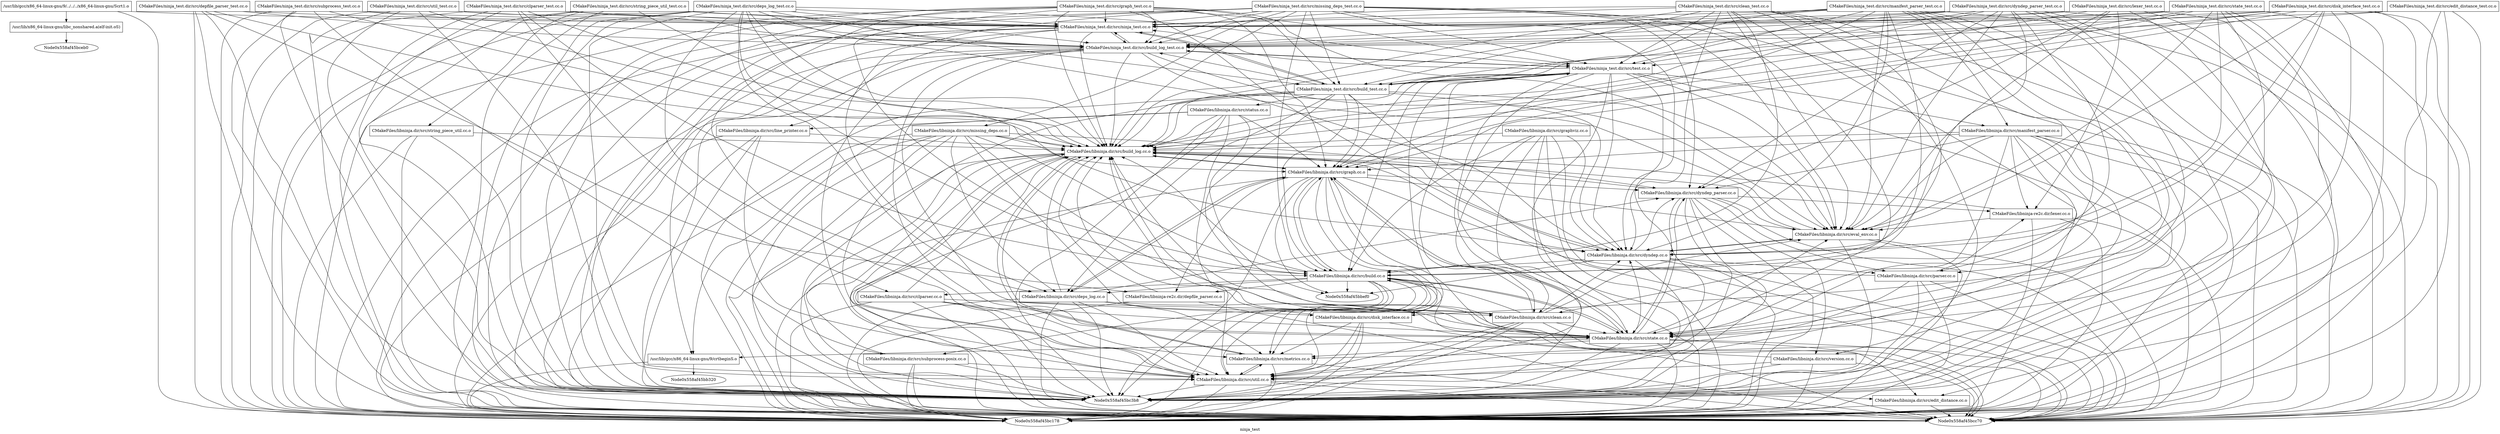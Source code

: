 digraph "ninja_test" {
	label="ninja_test";

	Node0x558af45bad80 [shape=record,label="{/usr/lib/gcc/x86_64-linux-gnu/9/../../../x86_64-linux-gnu/Scrt1.o}"];
	Node0x558af45bad80 -> Node0x558af45bc0e8;
	Node0x558af45bad80 -> Node0x558af45bc1c0;
	Node0x558af45bad80 -> Node0x558af45bc178;
	Node0x558af45bc520 [shape=record,label="{/usr/lib/gcc/x86_64-linux-gnu/9/crtbeginS.o}"];
	Node0x558af45bc520 -> Node0x558af45bb320;
	Node0x558af45bc520 -> Node0x558af45bc178;
	Node0x558af45bbea8 [shape=record,label="{CMakeFiles/libninja.dir/src/build_log.cc.o}"];
	Node0x558af45bbea8 -> Node0x558af45bcbe0;
	Node0x558af45bbea8 -> Node0x558af45bb248;
	Node0x558af45bbea8 -> Node0x558af45bc958;
	Node0x558af45bbea8 -> Node0x558af45bcc70;
	Node0x558af45bbea8 -> Node0x558af45bc3b8;
	Node0x558af45bbea8 -> Node0x558af45bc178;
	Node0x558af45bc400 [shape=record,label="{CMakeFiles/libninja.dir/src/build.cc.o}"];
	Node0x558af45bc400 -> Node0x558af45bbea8;
	Node0x558af45bc400 -> Node0x558af45bac18;
	Node0x558af45bc400 -> Node0x558af45bbef0;
	Node0x558af45bc400 -> Node0x558af45bc568;
	Node0x558af45bc400 -> Node0x558af45bba28;
	Node0x558af45bc400 -> Node0x558af45bcbe0;
	Node0x558af45bc400 -> Node0x558af45bb248;
	Node0x558af45bc400 -> Node0x558af45bc6d0;
	Node0x558af45bc400 -> Node0x558af45bc958;
	Node0x558af45bc400 -> Node0x558af45badc8;
	Node0x558af45bc400 -> Node0x558af45bb8c0;
	Node0x558af45bc400 -> Node0x558af45bcc70;
	Node0x558af45bc400 -> Node0x558af45bc3b8;
	Node0x558af45bc400 -> Node0x558af45bc178;
	Node0x558af45bc9e8 [shape=record,label="{CMakeFiles/libninja.dir/src/clean.cc.o}"];
	Node0x558af45bc9e8 -> Node0x558af45bbea8;
	Node0x558af45bc9e8 -> Node0x558af45bc400;
	Node0x558af45bc9e8 -> Node0x558af45bb3b0;
	Node0x558af45bc9e8 -> Node0x558af45bb440;
	Node0x558af45bc9e8 -> Node0x558af45bcbe0;
	Node0x558af45bc9e8 -> Node0x558af45bc6d0;
	Node0x558af45bc9e8 -> Node0x558af45bc958;
	Node0x558af45bc9e8 -> Node0x558af45bcc70;
	Node0x558af45bc9e8 -> Node0x558af45bc3b8;
	Node0x558af45bc9e8 -> Node0x558af45bc178;
	Node0x558af45bac18 [shape=record,label="{CMakeFiles/libninja.dir/src/clparser.cc.o}"];
	Node0x558af45bac18 -> Node0x558af45bbea8;
	Node0x558af45bac18 -> Node0x558af45bc9e8;
	Node0x558af45bac18 -> Node0x558af45bb248;
	Node0x558af45bac18 -> Node0x558af45bc958;
	Node0x558af45bac18 -> Node0x558af45bcc70;
	Node0x558af45bac18 -> Node0x558af45bc3b8;
	Node0x558af45bac18 -> Node0x558af45bc178;
	Node0x558af45bb3b0 [shape=record,label="{CMakeFiles/libninja.dir/src/dyndep.cc.o}"];
	Node0x558af45bb3b0 -> Node0x558af45bbea8;
	Node0x558af45bb3b0 -> Node0x558af45bc400;
	Node0x558af45bb3b0 -> Node0x558af45bba70;
	Node0x558af45bb3b0 -> Node0x558af45bbef0;
	Node0x558af45bb3b0 -> Node0x558af45bb440;
	Node0x558af45bb3b0 -> Node0x558af45bcd90;
	Node0x558af45bb3b0 -> Node0x558af45bcc70;
	Node0x558af45bb3b0 -> Node0x558af45bc3b8;
	Node0x558af45bb3b0 -> Node0x558af45bc178;
	Node0x558af45bba70 [shape=record,label="{CMakeFiles/libninja.dir/src/dyndep_parser.cc.o}"];
	Node0x558af45bba70 -> Node0x558af45bbea8;
	Node0x558af45bba70 -> Node0x558af45bb440;
	Node0x558af45bba70 -> Node0x558af45bcd90;
	Node0x558af45bba70 -> Node0x558af45bc6d0;
	Node0x558af45bba70 -> Node0x558af45bc958;
	Node0x558af45bba70 -> Node0x558af45bcc28;
	Node0x558af45bba70 -> Node0x558af45bbb48;
	Node0x558af45bba70 -> Node0x558af45bcc70;
	Node0x558af45bba70 -> Node0x558af45bc3b8;
	Node0x558af45bba70 -> Node0x558af45bc178;
	Node0x558af45bc568 [shape=record,label="{CMakeFiles/libninja.dir/src/deps_log.cc.o}"];
	Node0x558af45bc568 -> Node0x558af45bbea8;
	Node0x558af45bc568 -> Node0x558af45bba70;
	Node0x558af45bc568 -> Node0x558af45bcbe0;
	Node0x558af45bc568 -> Node0x558af45bb248;
	Node0x558af45bc568 -> Node0x558af45bc6d0;
	Node0x558af45bc568 -> Node0x558af45bc958;
	Node0x558af45bc568 -> Node0x558af45bcc70;
	Node0x558af45bc568 -> Node0x558af45bc3b8;
	Node0x558af45bc568 -> Node0x558af45bc178;
	Node0x558af45bba28 [shape=record,label="{CMakeFiles/libninja.dir/src/disk_interface.cc.o}"];
	Node0x558af45bba28 -> Node0x558af45bbea8;
	Node0x558af45bba28 -> Node0x558af45bb248;
	Node0x558af45bba28 -> Node0x558af45bc958;
	Node0x558af45bba28 -> Node0x558af45bcc70;
	Node0x558af45bba28 -> Node0x558af45bc3b8;
	Node0x558af45bba28 -> Node0x558af45bc178;
	Node0x558af45bb680 [shape=record,label="{CMakeFiles/libninja.dir/src/edit_distance.cc.o}"];
	Node0x558af45bb680 -> Node0x558af45bcc70;
	Node0x558af45bb680 -> Node0x558af45bc178;
	Node0x558af45bb440 [shape=record,label="{CMakeFiles/libninja.dir/src/eval_env.cc.o}"];
	Node0x558af45bb440 -> Node0x558af45bbea8;
	Node0x558af45bb440 -> Node0x558af45bb3b0;
	Node0x558af45bb440 -> Node0x558af45bcc70;
	Node0x558af45bb440 -> Node0x558af45bc3b8;
	Node0x558af45bb440 -> Node0x558af45bc178;
	Node0x558af45bcbe0 [shape=record,label="{CMakeFiles/libninja.dir/src/graph.cc.o}"];
	Node0x558af45bcbe0 -> Node0x558af45bbea8;
	Node0x558af45bcbe0 -> Node0x558af45bc400;
	Node0x558af45bcbe0 -> Node0x558af45bb3b0;
	Node0x558af45bcbe0 -> Node0x558af45bba70;
	Node0x558af45bcbe0 -> Node0x558af45bbef0;
	Node0x558af45bcbe0 -> Node0x558af45bc568;
	Node0x558af45bcbe0 -> Node0x558af45bb440;
	Node0x558af45bcbe0 -> Node0x558af45bb248;
	Node0x558af45bcbe0 -> Node0x558af45bc6d0;
	Node0x558af45bcbe0 -> Node0x558af45bc958;
	Node0x558af45bcbe0 -> Node0x558af45bb8c0;
	Node0x558af45bcbe0 -> Node0x558af45bcc70;
	Node0x558af45bcbe0 -> Node0x558af45bc3b8;
	Node0x558af45bcbe0 -> Node0x558af45bc178;
	Node0x558af45bc9a0 [shape=record,label="{CMakeFiles/libninja.dir/src/graphviz.cc.o}"];
	Node0x558af45bc9a0 -> Node0x558af45bbea8;
	Node0x558af45bc9a0 -> Node0x558af45bc400;
	Node0x558af45bc9a0 -> Node0x558af45bc9e8;
	Node0x558af45bc9a0 -> Node0x558af45bb3b0;
	Node0x558af45bc9a0 -> Node0x558af45bc958;
	Node0x558af45bc9a0 -> Node0x558af45bcc70;
	Node0x558af45bc9a0 -> Node0x558af45bc3b8;
	Node0x558af45bc9a0 -> Node0x558af45bc178;
	Node0x558af45bbfc8 [shape=record,label="{CMakeFiles/libninja.dir/src/line_printer.cc.o}"];
	Node0x558af45bbfc8 -> Node0x558af45bbea8;
	Node0x558af45bbfc8 -> Node0x558af45bc958;
	Node0x558af45bbfc8 -> Node0x558af45bcc70;
	Node0x558af45bbfc8 -> Node0x558af45bc3b8;
	Node0x558af45bbfc8 -> Node0x558af45bc178;
	Node0x558af45bbcf8 [shape=record,label="{CMakeFiles/libninja.dir/src/manifest_parser.cc.o}"];
	Node0x558af45bbcf8 -> Node0x558af45bbea8;
	Node0x558af45bbcf8 -> Node0x558af45bba70;
	Node0x558af45bbcf8 -> Node0x558af45bb440;
	Node0x558af45bbcf8 -> Node0x558af45bcbe0;
	Node0x558af45bbcf8 -> Node0x558af45bcd90;
	Node0x558af45bbcf8 -> Node0x558af45bc6d0;
	Node0x558af45bbcf8 -> Node0x558af45bc958;
	Node0x558af45bbcf8 -> Node0x558af45bcc28;
	Node0x558af45bbcf8 -> Node0x558af45bbb48;
	Node0x558af45bbcf8 -> Node0x558af45bcc70;
	Node0x558af45bbcf8 -> Node0x558af45bc3b8;
	Node0x558af45bbcf8 -> Node0x558af45bc178;
	Node0x558af45bb248 [shape=record,label="{CMakeFiles/libninja.dir/src/metrics.cc.o}"];
	Node0x558af45bb248 -> Node0x558af45bbea8;
	Node0x558af45bb248 -> Node0x558af45bc958;
	Node0x558af45bb248 -> Node0x558af45bcc70;
	Node0x558af45bb248 -> Node0x558af45bc178;
	Node0x558af45bb050 [shape=record,label="{CMakeFiles/libninja.dir/src/missing_deps.cc.o}"];
	Node0x558af45bb050 -> Node0x558af45bc520;
	Node0x558af45bb050 -> Node0x558af45bbea8;
	Node0x558af45bb050 -> Node0x558af45bc400;
	Node0x558af45bb050 -> Node0x558af45bc9e8;
	Node0x558af45bb050 -> Node0x558af45bba70;
	Node0x558af45bb050 -> Node0x558af45bc568;
	Node0x558af45bb050 -> Node0x558af45bcbe0;
	Node0x558af45bb050 -> Node0x558af45bc6d0;
	Node0x558af45bb050 -> Node0x558af45bc958;
	Node0x558af45bb050 -> Node0x558af45bcc70;
	Node0x558af45bb050 -> Node0x558af45bc3b8;
	Node0x558af45bb050 -> Node0x558af45bc178;
	Node0x558af45bcd90 [shape=record,label="{CMakeFiles/libninja.dir/src/parser.cc.o}"];
	Node0x558af45bcd90 -> Node0x558af45bbea8;
	Node0x558af45bcd90 -> Node0x558af45bb248;
	Node0x558af45bcd90 -> Node0x558af45bbb48;
	Node0x558af45bcd90 -> Node0x558af45bcc70;
	Node0x558af45bcd90 -> Node0x558af45bc3b8;
	Node0x558af45bcd90 -> Node0x558af45bc178;
	Node0x558af45bc6d0 [shape=record,label="{CMakeFiles/libninja.dir/src/state.cc.o}"];
	Node0x558af45bc6d0 -> Node0x558af45bc520;
	Node0x558af45bc6d0 -> Node0x558af45bbea8;
	Node0x558af45bc6d0 -> Node0x558af45bc400;
	Node0x558af45bc6d0 -> Node0x558af45bb3b0;
	Node0x558af45bc6d0 -> Node0x558af45bba70;
	Node0x558af45bc6d0 -> Node0x558af45bb680;
	Node0x558af45bc6d0 -> Node0x558af45bb440;
	Node0x558af45bc6d0 -> Node0x558af45bcbe0;
	Node0x558af45bc6d0 -> Node0x558af45bb248;
	Node0x558af45bc6d0 -> Node0x558af45bcc70;
	Node0x558af45bc6d0 -> Node0x558af45bc3b8;
	Node0x558af45bc6d0 -> Node0x558af45bc178;
	Node0x558af45bbab8 [shape=record,label="{CMakeFiles/libninja.dir/src/status.cc.o}"];
	Node0x558af45bbab8 -> Node0x558af45bbea8;
	Node0x558af45bbab8 -> Node0x558af45bbef0;
	Node0x558af45bbab8 -> Node0x558af45bcbe0;
	Node0x558af45bbab8 -> Node0x558af45bbfc8;
	Node0x558af45bbab8 -> Node0x558af45bc958;
	Node0x558af45bbab8 -> Node0x558af45bcc70;
	Node0x558af45bbab8 -> Node0x558af45bc3b8;
	Node0x558af45bbab8 -> Node0x558af45bc178;
	Node0x558af45bbf80 [shape=record,label="{CMakeFiles/libninja.dir/src/string_piece_util.cc.o}"];
	Node0x558af45bbf80 -> Node0x558af45bbea8;
	Node0x558af45bbf80 -> Node0x558af45bcc70;
	Node0x558af45bbf80 -> Node0x558af45bc3b8;
	Node0x558af45bbf80 -> Node0x558af45bc178;
	Node0x558af45bc958 [shape=record,label="{CMakeFiles/libninja.dir/src/util.cc.o}"];
	Node0x558af45bc958 -> Node0x558af45bbea8;
	Node0x558af45bc958 -> Node0x558af45bb680;
	Node0x558af45bc958 -> Node0x558af45bb248;
	Node0x558af45bc958 -> Node0x558af45bcc70;
	Node0x558af45bc958 -> Node0x558af45bc3b8;
	Node0x558af45bc958 -> Node0x558af45bc178;
	Node0x558af45bcc28 [shape=record,label="{CMakeFiles/libninja.dir/src/version.cc.o}"];
	Node0x558af45bcc28 -> Node0x558af45bbea8;
	Node0x558af45bcc28 -> Node0x558af45bc958;
	Node0x558af45bcc28 -> Node0x558af45bcc70;
	Node0x558af45bcc28 -> Node0x558af45bc3b8;
	Node0x558af45bcc28 -> Node0x558af45bc178;
	Node0x558af45badc8 [shape=record,label="{CMakeFiles/libninja.dir/src/subprocess-posix.cc.o}"];
	Node0x558af45badc8 -> Node0x558af45bbea8;
	Node0x558af45badc8 -> Node0x558af45bc958;
	Node0x558af45badc8 -> Node0x558af45bcc70;
	Node0x558af45badc8 -> Node0x558af45bc3b8;
	Node0x558af45badc8 -> Node0x558af45bc178;
	Node0x558af45bb8c0 [shape=record,label="{CMakeFiles/libninja-re2c.dir/depfile_parser.cc.o}"];
	Node0x558af45bb8c0 -> Node0x558af45bbea8;
	Node0x558af45bb8c0 -> Node0x558af45bcc70;
	Node0x558af45bb8c0 -> Node0x558af45bc178;
	Node0x558af45bbb48 [shape=record,label="{CMakeFiles/libninja-re2c.dir/lexer.cc.o}"];
	Node0x558af45bbb48 -> Node0x558af45bbea8;
	Node0x558af45bbb48 -> Node0x558af45bb440;
	Node0x558af45bbb48 -> Node0x558af45bcc70;
	Node0x558af45bbb48 -> Node0x558af45bc3b8;
	Node0x558af45bbb48 -> Node0x558af45bc178;
	Node0x558af45bc4d8 [shape=record,label="{CMakeFiles/ninja_test.dir/src/build_log_test.cc.o}"];
	Node0x558af45bc4d8 -> Node0x558af45bbea8;
	Node0x558af45bc4d8 -> Node0x558af45bb3b0;
	Node0x558af45bc4d8 -> Node0x558af45bba28;
	Node0x558af45bc4d8 -> Node0x558af45bb440;
	Node0x558af45bc4d8 -> Node0x558af45bc6d0;
	Node0x558af45bc4d8 -> Node0x558af45bc958;
	Node0x558af45bc4d8 -> Node0x558af45bc0e8;
	Node0x558af45bc4d8 -> Node0x558af45bca78;
	Node0x558af45bc4d8 -> Node0x558af45bcc70;
	Node0x558af45bc4d8 -> Node0x558af45bc3b8;
	Node0x558af45bc4d8 -> Node0x558af45bc178;
	Node0x558af45bc8c8 [shape=record,label="{CMakeFiles/ninja_test.dir/src/build_test.cc.o}"];
	Node0x558af45bc8c8 -> Node0x558af45bbea8;
	Node0x558af45bc8c8 -> Node0x558af45bc400;
	Node0x558af45bc8c8 -> Node0x558af45bb3b0;
	Node0x558af45bc8c8 -> Node0x558af45bc568;
	Node0x558af45bc8c8 -> Node0x558af45bb440;
	Node0x558af45bc8c8 -> Node0x558af45bcbe0;
	Node0x558af45bc8c8 -> Node0x558af45bc6d0;
	Node0x558af45bc8c8 -> Node0x558af45bbab8;
	Node0x558af45bc8c8 -> Node0x558af45bc4d8;
	Node0x558af45bc8c8 -> Node0x558af45bc0e8;
	Node0x558af45bc8c8 -> Node0x558af45bca78;
	Node0x558af45bc8c8 -> Node0x558af45bcc70;
	Node0x558af45bc8c8 -> Node0x558af45bc3b8;
	Node0x558af45bc8c8 -> Node0x558af45bc178;
	Node0x558af45baf78 [shape=record,label="{CMakeFiles/ninja_test.dir/src/clean_test.cc.o}"];
	Node0x558af45baf78 -> Node0x558af45bbea8;
	Node0x558af45baf78 -> Node0x558af45bc400;
	Node0x558af45baf78 -> Node0x558af45bc9e8;
	Node0x558af45baf78 -> Node0x558af45bb3b0;
	Node0x558af45baf78 -> Node0x558af45bb440;
	Node0x558af45baf78 -> Node0x558af45bc6d0;
	Node0x558af45baf78 -> Node0x558af45bc4d8;
	Node0x558af45baf78 -> Node0x558af45bc8c8;
	Node0x558af45baf78 -> Node0x558af45bc0e8;
	Node0x558af45baf78 -> Node0x558af45bca78;
	Node0x558af45baf78 -> Node0x558af45bcc70;
	Node0x558af45baf78 -> Node0x558af45bc3b8;
	Node0x558af45baf78 -> Node0x558af45bc178;
	Node0x558af45bb290 [shape=record,label="{CMakeFiles/ninja_test.dir/src/clparser_test.cc.o}"];
	Node0x558af45bb290 -> Node0x558af45bbea8;
	Node0x558af45bb290 -> Node0x558af45bc400;
	Node0x558af45bb290 -> Node0x558af45bac18;
	Node0x558af45bb290 -> Node0x558af45bc4d8;
	Node0x558af45bb290 -> Node0x558af45bc0e8;
	Node0x558af45bb290 -> Node0x558af45bcc70;
	Node0x558af45bb290 -> Node0x558af45bc3b8;
	Node0x558af45bb290 -> Node0x558af45bc178;
	Node0x558af45baca8 [shape=record,label="{CMakeFiles/ninja_test.dir/src/depfile_parser_test.cc.o}"];
	Node0x558af45baca8 -> Node0x558af45bbea8;
	Node0x558af45baca8 -> Node0x558af45bb8c0;
	Node0x558af45baca8 -> Node0x558af45bc4d8;
	Node0x558af45baca8 -> Node0x558af45bc0e8;
	Node0x558af45baca8 -> Node0x558af45bcc70;
	Node0x558af45baca8 -> Node0x558af45bc3b8;
	Node0x558af45baca8 -> Node0x558af45bc178;
	Node0x558af45bb1b8 [shape=record,label="{CMakeFiles/ninja_test.dir/src/deps_log_test.cc.o}"];
	Node0x558af45bb1b8 -> Node0x558af45bbea8;
	Node0x558af45bb1b8 -> Node0x558af45bc400;
	Node0x558af45bb1b8 -> Node0x558af45bb3b0;
	Node0x558af45bb1b8 -> Node0x558af45bc568;
	Node0x558af45bb1b8 -> Node0x558af45bb440;
	Node0x558af45bb1b8 -> Node0x558af45bc6d0;
	Node0x558af45bb1b8 -> Node0x558af45bc958;
	Node0x558af45bb1b8 -> Node0x558af45bc4d8;
	Node0x558af45bb1b8 -> Node0x558af45bc8c8;
	Node0x558af45bb1b8 -> Node0x558af45bc0e8;
	Node0x558af45bb1b8 -> Node0x558af45bca78;
	Node0x558af45bb1b8 -> Node0x558af45bcc70;
	Node0x558af45bb1b8 -> Node0x558af45bc3b8;
	Node0x558af45bb1b8 -> Node0x558af45bc178;
	Node0x558af45bb7e8 [shape=record,label="{CMakeFiles/ninja_test.dir/src/disk_interface_test.cc.o}"];
	Node0x558af45bb7e8 -> Node0x558af45bbea8;
	Node0x558af45bb7e8 -> Node0x558af45bb3b0;
	Node0x558af45bb7e8 -> Node0x558af45bba28;
	Node0x558af45bb7e8 -> Node0x558af45bb440;
	Node0x558af45bb7e8 -> Node0x558af45bcbe0;
	Node0x558af45bb7e8 -> Node0x558af45bc6d0;
	Node0x558af45bb7e8 -> Node0x558af45bc4d8;
	Node0x558af45bb7e8 -> Node0x558af45bc0e8;
	Node0x558af45bb7e8 -> Node0x558af45bca78;
	Node0x558af45bb7e8 -> Node0x558af45bcc70;
	Node0x558af45bb7e8 -> Node0x558af45bc3b8;
	Node0x558af45bb7e8 -> Node0x558af45bc178;
	Node0x558af45bbe18 [shape=record,label="{CMakeFiles/ninja_test.dir/src/dyndep_parser_test.cc.o}"];
	Node0x558af45bbe18 -> Node0x558af45bbea8;
	Node0x558af45bbe18 -> Node0x558af45bc400;
	Node0x558af45bbe18 -> Node0x558af45bb3b0;
	Node0x558af45bbe18 -> Node0x558af45bba70;
	Node0x558af45bbe18 -> Node0x558af45bb440;
	Node0x558af45bbe18 -> Node0x558af45bc6d0;
	Node0x558af45bbe18 -> Node0x558af45bc4d8;
	Node0x558af45bbe18 -> Node0x558af45bc8c8;
	Node0x558af45bbe18 -> Node0x558af45bc0e8;
	Node0x558af45bbe18 -> Node0x558af45bca78;
	Node0x558af45bbe18 -> Node0x558af45bcc70;
	Node0x558af45bbe18 -> Node0x558af45bc3b8;
	Node0x558af45bbe18 -> Node0x558af45bc178;
	Node0x558af45bc5b0 [shape=record,label="{CMakeFiles/ninja_test.dir/src/edit_distance_test.cc.o}"];
	Node0x558af45bc5b0 -> Node0x558af45bb680;
	Node0x558af45bc5b0 -> Node0x558af45bc4d8;
	Node0x558af45bc5b0 -> Node0x558af45bc0e8;
	Node0x558af45bc5b0 -> Node0x558af45bcc70;
	Node0x558af45bc5b0 -> Node0x558af45bc178;
	Node0x558af45bccb8 [shape=record,label="{CMakeFiles/ninja_test.dir/src/graph_test.cc.o}"];
	Node0x558af45bccb8 -> Node0x558af45bbea8;
	Node0x558af45bccb8 -> Node0x558af45bc400;
	Node0x558af45bccb8 -> Node0x558af45bb3b0;
	Node0x558af45bccb8 -> Node0x558af45bb440;
	Node0x558af45bccb8 -> Node0x558af45bcbe0;
	Node0x558af45bccb8 -> Node0x558af45bc6d0;
	Node0x558af45bccb8 -> Node0x558af45bc4d8;
	Node0x558af45bccb8 -> Node0x558af45bc8c8;
	Node0x558af45bccb8 -> Node0x558af45bc0e8;
	Node0x558af45bccb8 -> Node0x558af45bca78;
	Node0x558af45bccb8 -> Node0x558af45bcc70;
	Node0x558af45bccb8 -> Node0x558af45bc3b8;
	Node0x558af45bccb8 -> Node0x558af45bc178;
	Node0x558af45bacf0 [shape=record,label="{CMakeFiles/ninja_test.dir/src/lexer_test.cc.o}"];
	Node0x558af45bacf0 -> Node0x558af45bbea8;
	Node0x558af45bacf0 -> Node0x558af45bba70;
	Node0x558af45bacf0 -> Node0x558af45bb440;
	Node0x558af45bacf0 -> Node0x558af45bbb48;
	Node0x558af45bacf0 -> Node0x558af45bc4d8;
	Node0x558af45bacf0 -> Node0x558af45bc0e8;
	Node0x558af45bacf0 -> Node0x558af45bcc70;
	Node0x558af45bacf0 -> Node0x558af45bc3b8;
	Node0x558af45bacf0 -> Node0x558af45bc178;
	Node0x558af45bb368 [shape=record,label="{CMakeFiles/ninja_test.dir/src/manifest_parser_test.cc.o}"];
	Node0x558af45bb368 -> Node0x558af45bbea8;
	Node0x558af45bb368 -> Node0x558af45bc400;
	Node0x558af45bb368 -> Node0x558af45bb3b0;
	Node0x558af45bb368 -> Node0x558af45bb440;
	Node0x558af45bb368 -> Node0x558af45bcbe0;
	Node0x558af45bb368 -> Node0x558af45bbcf8;
	Node0x558af45bb368 -> Node0x558af45bcd90;
	Node0x558af45bb368 -> Node0x558af45bc6d0;
	Node0x558af45bb368 -> Node0x558af45bc4d8;
	Node0x558af45bb368 -> Node0x558af45bc8c8;
	Node0x558af45bb368 -> Node0x558af45bc0e8;
	Node0x558af45bb368 -> Node0x558af45bca78;
	Node0x558af45bb368 -> Node0x558af45bcc70;
	Node0x558af45bb368 -> Node0x558af45bc3b8;
	Node0x558af45bb368 -> Node0x558af45bc178;
	Node0x558af45bb998 [shape=record,label="{CMakeFiles/ninja_test.dir/src/missing_deps_test.cc.o}"];
	Node0x558af45bb998 -> Node0x558af45bbea8;
	Node0x558af45bb998 -> Node0x558af45bc400;
	Node0x558af45bb998 -> Node0x558af45bb3b0;
	Node0x558af45bb998 -> Node0x558af45bba70;
	Node0x558af45bb998 -> Node0x558af45bc568;
	Node0x558af45bb998 -> Node0x558af45bb440;
	Node0x558af45bb998 -> Node0x558af45bb050;
	Node0x558af45bb998 -> Node0x558af45bc6d0;
	Node0x558af45bb998 -> Node0x558af45bc4d8;
	Node0x558af45bb998 -> Node0x558af45bc8c8;
	Node0x558af45bb998 -> Node0x558af45bc0e8;
	Node0x558af45bb998 -> Node0x558af45bca78;
	Node0x558af45bb998 -> Node0x558af45bcc70;
	Node0x558af45bb998 -> Node0x558af45bc3b8;
	Node0x558af45bb998 -> Node0x558af45bc178;
	Node0x558af45bc0e8 [shape=record,label="{CMakeFiles/ninja_test.dir/src/ninja_test.cc.o}"];
	Node0x558af45bc0e8 -> Node0x558af45bc520;
	Node0x558af45bc0e8 -> Node0x558af45bbea8;
	Node0x558af45bc0e8 -> Node0x558af45bbfc8;
	Node0x558af45bc0e8 -> Node0x558af45bc4d8;
	Node0x558af45bc0e8 -> Node0x558af45bc8c8;
	Node0x558af45bc0e8 -> Node0x558af45bcc70;
	Node0x558af45bc0e8 -> Node0x558af45bc3b8;
	Node0x558af45bc0e8 -> Node0x558af45bc178;
	Node0x558af45bc838 [shape=record,label="{CMakeFiles/ninja_test.dir/src/state_test.cc.o}"];
	Node0x558af45bc838 -> Node0x558af45bbea8;
	Node0x558af45bc838 -> Node0x558af45bb3b0;
	Node0x558af45bc838 -> Node0x558af45bb440;
	Node0x558af45bc838 -> Node0x558af45bcbe0;
	Node0x558af45bc838 -> Node0x558af45bc6d0;
	Node0x558af45bc838 -> Node0x558af45bc4d8;
	Node0x558af45bc838 -> Node0x558af45bc8c8;
	Node0x558af45bc838 -> Node0x558af45bc0e8;
	Node0x558af45bc838 -> Node0x558af45bcc70;
	Node0x558af45bc838 -> Node0x558af45bc3b8;
	Node0x558af45bc838 -> Node0x558af45bc178;
	Node0x558af45bbe60 [shape=record,label="{CMakeFiles/ninja_test.dir/src/string_piece_util_test.cc.o}"];
	Node0x558af45bbe60 -> Node0x558af45bbea8;
	Node0x558af45bbe60 -> Node0x558af45bbf80;
	Node0x558af45bbe60 -> Node0x558af45bc4d8;
	Node0x558af45bbe60 -> Node0x558af45bc0e8;
	Node0x558af45bbe60 -> Node0x558af45bcc70;
	Node0x558af45bbe60 -> Node0x558af45bc3b8;
	Node0x558af45bbe60 -> Node0x558af45bc178;
	Node0x558af45bc448 [shape=record,label="{CMakeFiles/ninja_test.dir/src/subprocess_test.cc.o}"];
	Node0x558af45bc448 -> Node0x558af45bbea8;
	Node0x558af45bc448 -> Node0x558af45badc8;
	Node0x558af45bc448 -> Node0x558af45bc4d8;
	Node0x558af45bc448 -> Node0x558af45bc0e8;
	Node0x558af45bc448 -> Node0x558af45bcc70;
	Node0x558af45bc448 -> Node0x558af45bc3b8;
	Node0x558af45bc448 -> Node0x558af45bc178;
	Node0x558af45bca78 [shape=record,label="{CMakeFiles/ninja_test.dir/src/test.cc.o}"];
	Node0x558af45bca78 -> Node0x558af45bbea8;
	Node0x558af45bca78 -> Node0x558af45bc400;
	Node0x558af45bca78 -> Node0x558af45bc9e8;
	Node0x558af45bca78 -> Node0x558af45bb3b0;
	Node0x558af45bca78 -> Node0x558af45bba28;
	Node0x558af45bca78 -> Node0x558af45bb440;
	Node0x558af45bca78 -> Node0x558af45bcbe0;
	Node0x558af45bca78 -> Node0x558af45bbcf8;
	Node0x558af45bca78 -> Node0x558af45bc6d0;
	Node0x558af45bca78 -> Node0x558af45bc958;
	Node0x558af45bca78 -> Node0x558af45bc4d8;
	Node0x558af45bca78 -> Node0x558af45bc8c8;
	Node0x558af45bca78 -> Node0x558af45bc0e8;
	Node0x558af45bca78 -> Node0x558af45bcc70;
	Node0x558af45bca78 -> Node0x558af45bc3b8;
	Node0x558af45bca78 -> Node0x558af45bc178;
	Node0x558af45bae10 [shape=record,label="{CMakeFiles/ninja_test.dir/src/util_test.cc.o}"];
	Node0x558af45bae10 -> Node0x558af45bbea8;
	Node0x558af45bae10 -> Node0x558af45bc958;
	Node0x558af45bae10 -> Node0x558af45bc4d8;
	Node0x558af45bae10 -> Node0x558af45bc0e8;
	Node0x558af45bae10 -> Node0x558af45bcc70;
	Node0x558af45bae10 -> Node0x558af45bc3b8;
	Node0x558af45bae10 -> Node0x558af45bc178;
	Node0x558af45bc1c0 [shape=record,label="{/usr/lib/x86_64-linux-gnu/libc_nonshared.a(elf-init.oS)}"];
	Node0x558af45bc1c0 -> Node0x558af45bceb0;
}
